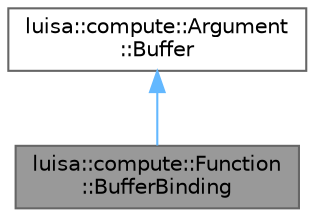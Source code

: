digraph "luisa::compute::Function::BufferBinding"
{
 // LATEX_PDF_SIZE
  bgcolor="transparent";
  edge [fontname=Helvetica,fontsize=10,labelfontname=Helvetica,labelfontsize=10];
  node [fontname=Helvetica,fontsize=10,shape=box,height=0.2,width=0.4];
  Node1 [id="Node000001",label="luisa::compute::Function\l::BufferBinding",height=0.2,width=0.4,color="gray40", fillcolor="grey60", style="filled", fontcolor="black",tooltip="Buffer binding."];
  Node2 -> Node1 [id="edge1_Node000001_Node000002",dir="back",color="steelblue1",style="solid",tooltip=" "];
  Node2 [id="Node000002",label="luisa::compute::Argument\l::Buffer",height=0.2,width=0.4,color="gray40", fillcolor="white", style="filled",URL="$structluisa_1_1compute_1_1_argument_1_1_buffer.html",tooltip=" "];
}

